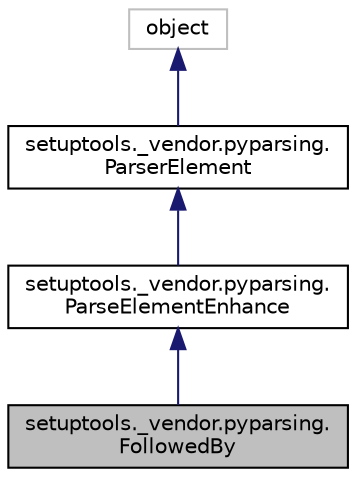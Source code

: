 digraph "setuptools._vendor.pyparsing.FollowedBy"
{
 // LATEX_PDF_SIZE
  edge [fontname="Helvetica",fontsize="10",labelfontname="Helvetica",labelfontsize="10"];
  node [fontname="Helvetica",fontsize="10",shape=record];
  Node1 [label="setuptools._vendor.pyparsing.\lFollowedBy",height=0.2,width=0.4,color="black", fillcolor="grey75", style="filled", fontcolor="black",tooltip=" "];
  Node2 -> Node1 [dir="back",color="midnightblue",fontsize="10",style="solid"];
  Node2 [label="setuptools._vendor.pyparsing.\lParseElementEnhance",height=0.2,width=0.4,color="black", fillcolor="white", style="filled",URL="$classsetuptools_1_1__vendor_1_1pyparsing_1_1ParseElementEnhance.html",tooltip=" "];
  Node3 -> Node2 [dir="back",color="midnightblue",fontsize="10",style="solid"];
  Node3 [label="setuptools._vendor.pyparsing.\lParserElement",height=0.2,width=0.4,color="black", fillcolor="white", style="filled",URL="$classsetuptools_1_1__vendor_1_1pyparsing_1_1ParserElement.html",tooltip=" "];
  Node4 -> Node3 [dir="back",color="midnightblue",fontsize="10",style="solid"];
  Node4 [label="object",height=0.2,width=0.4,color="grey75", fillcolor="white", style="filled",tooltip=" "];
}
